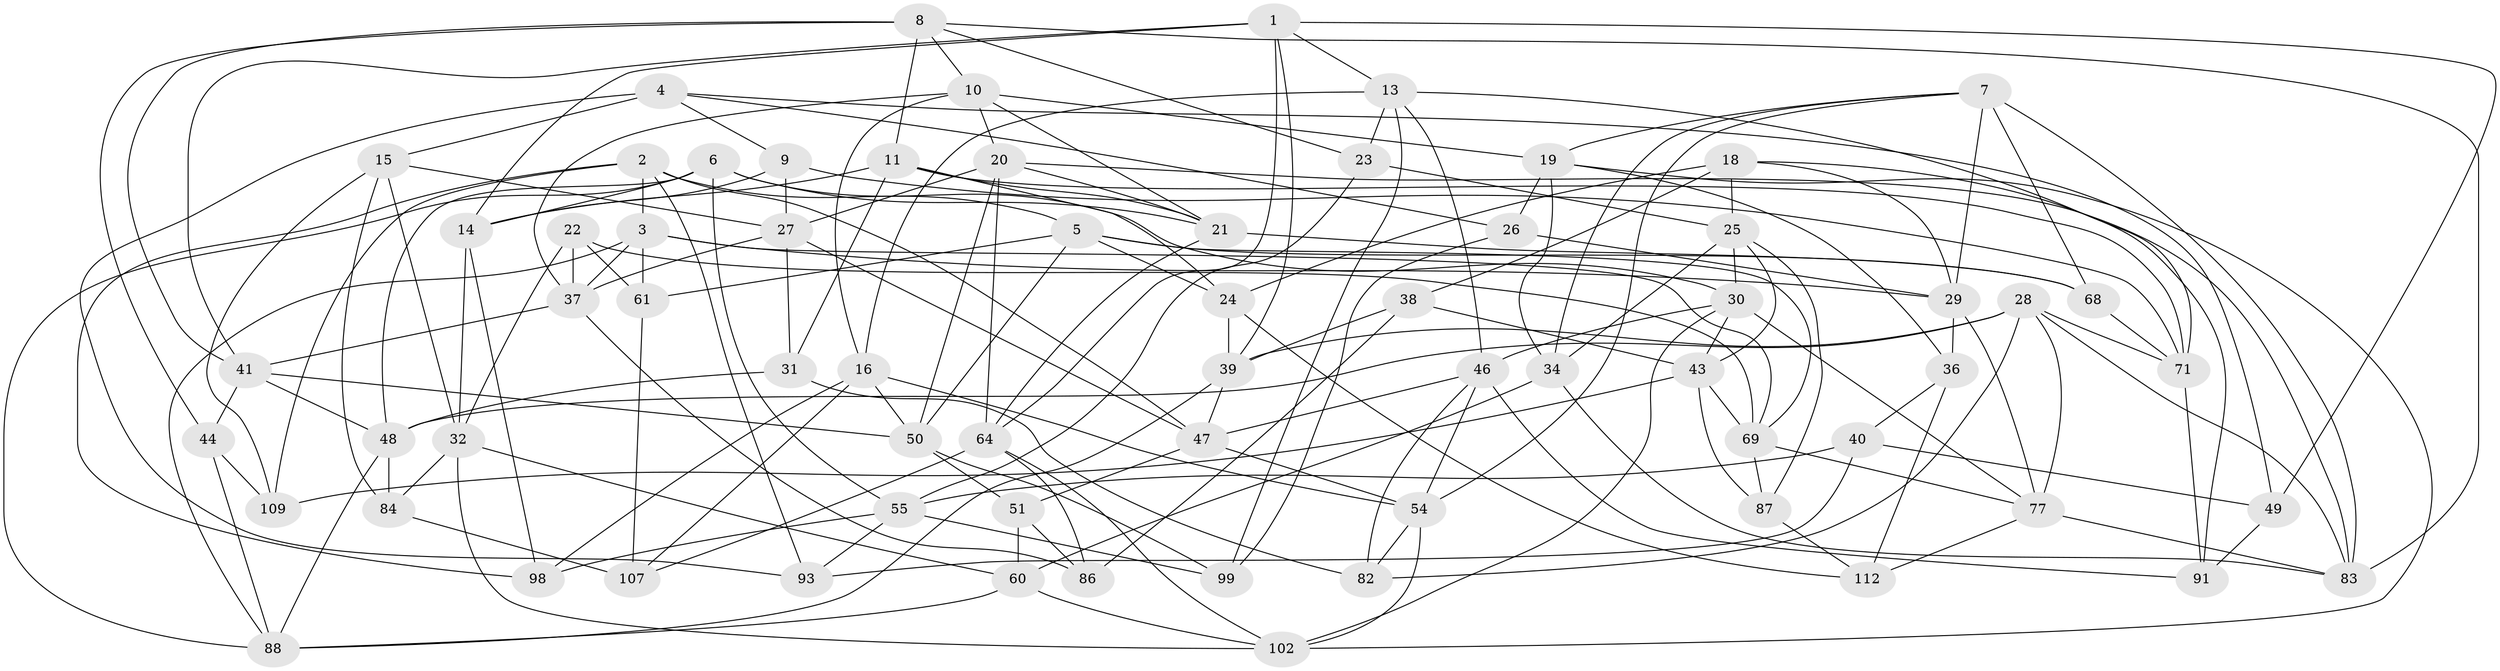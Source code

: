 // Generated by graph-tools (version 1.1) at 2025/52/02/27/25 19:52:34]
// undirected, 68 vertices, 177 edges
graph export_dot {
graph [start="1"]
  node [color=gray90,style=filled];
  1 [super="+35"];
  2 [super="+70"];
  3 [super="+89"];
  4 [super="+53"];
  5 [super="+96"];
  6 [super="+97"];
  7 [super="+12"];
  8 [super="+17"];
  9;
  10 [super="+108"];
  11 [super="+106"];
  13 [super="+101"];
  14 [super="+59"];
  15 [super="+66"];
  16 [super="+62"];
  18 [super="+92"];
  19 [super="+52"];
  20 [super="+56"];
  21 [super="+45"];
  22;
  23;
  24 [super="+57"];
  25 [super="+42"];
  26;
  27 [super="+65"];
  28 [super="+105"];
  29 [super="+78"];
  30 [super="+33"];
  31;
  32 [super="+63"];
  34 [super="+81"];
  36;
  37 [super="+72"];
  38;
  39 [super="+95"];
  40;
  41 [super="+76"];
  43 [super="+85"];
  44;
  46 [super="+104"];
  47 [super="+74"];
  48 [super="+58"];
  49;
  50 [super="+100"];
  51;
  54 [super="+80"];
  55 [super="+90"];
  60 [super="+67"];
  61;
  64 [super="+73"];
  68;
  69 [super="+75"];
  71 [super="+111"];
  77 [super="+79"];
  82;
  83 [super="+110"];
  84;
  86;
  87;
  88 [super="+94"];
  91;
  93;
  98;
  99;
  102 [super="+103"];
  107;
  109;
  112;
  1 -- 14;
  1 -- 49;
  1 -- 64;
  1 -- 41;
  1 -- 13;
  1 -- 39;
  2 -- 98;
  2 -- 93;
  2 -- 5;
  2 -- 109;
  2 -- 3;
  2 -- 47;
  3 -- 37;
  3 -- 29;
  3 -- 88;
  3 -- 69;
  3 -- 61;
  4 -- 9;
  4 -- 49;
  4 -- 26;
  4 -- 93;
  4 -- 15 [weight=2];
  5 -- 68;
  5 -- 50;
  5 -- 61;
  5 -- 69;
  5 -- 24;
  6 -- 88;
  6 -- 55;
  6 -- 14;
  6 -- 48;
  6 -- 21;
  6 -- 30;
  7 -- 83;
  7 -- 68;
  7 -- 29;
  7 -- 19;
  7 -- 54;
  7 -- 34;
  8 -- 23;
  8 -- 10;
  8 -- 44;
  8 -- 41;
  8 -- 83;
  8 -- 11;
  9 -- 27;
  9 -- 14;
  9 -- 71;
  10 -- 16;
  10 -- 19;
  10 -- 20;
  10 -- 37;
  10 -- 21;
  11 -- 31;
  11 -- 24;
  11 -- 14;
  11 -- 71;
  11 -- 21;
  13 -- 23;
  13 -- 46;
  13 -- 16;
  13 -- 99;
  13 -- 71;
  14 -- 98;
  14 -- 32;
  15 -- 27;
  15 -- 32;
  15 -- 109;
  15 -- 84;
  16 -- 107;
  16 -- 50;
  16 -- 98;
  16 -- 54;
  18 -- 38;
  18 -- 91;
  18 -- 24 [weight=2];
  18 -- 25;
  18 -- 29;
  19 -- 34;
  19 -- 36;
  19 -- 26;
  19 -- 102;
  20 -- 21;
  20 -- 64;
  20 -- 50;
  20 -- 83;
  20 -- 27;
  21 -- 68;
  21 -- 64;
  22 -- 61;
  22 -- 69;
  22 -- 37;
  22 -- 32;
  23 -- 25;
  23 -- 55;
  24 -- 112;
  24 -- 39;
  25 -- 87;
  25 -- 30;
  25 -- 43;
  25 -- 34;
  26 -- 99;
  26 -- 29;
  27 -- 37;
  27 -- 47;
  27 -- 31;
  28 -- 82;
  28 -- 71;
  28 -- 83;
  28 -- 77;
  28 -- 39;
  28 -- 48;
  29 -- 77;
  29 -- 36;
  30 -- 43;
  30 -- 46;
  30 -- 102;
  30 -- 77;
  31 -- 48;
  31 -- 82;
  32 -- 60;
  32 -- 102;
  32 -- 84;
  34 -- 60 [weight=2];
  34 -- 83;
  36 -- 112;
  36 -- 40;
  37 -- 41;
  37 -- 86;
  38 -- 86;
  38 -- 43;
  38 -- 39;
  39 -- 47;
  39 -- 88;
  40 -- 93;
  40 -- 55;
  40 -- 49;
  41 -- 50;
  41 -- 44;
  41 -- 48;
  43 -- 109;
  43 -- 87;
  43 -- 69;
  44 -- 109;
  44 -- 88;
  46 -- 82;
  46 -- 91;
  46 -- 54;
  46 -- 47;
  47 -- 51;
  47 -- 54;
  48 -- 88;
  48 -- 84;
  49 -- 91;
  50 -- 51;
  50 -- 99;
  51 -- 86;
  51 -- 60;
  54 -- 82;
  54 -- 102;
  55 -- 93;
  55 -- 98;
  55 -- 99;
  60 -- 88;
  60 -- 102;
  61 -- 107;
  64 -- 107;
  64 -- 86;
  64 -- 102;
  68 -- 71;
  69 -- 87;
  69 -- 77;
  71 -- 91;
  77 -- 112;
  77 -- 83;
  84 -- 107;
  87 -- 112;
}
